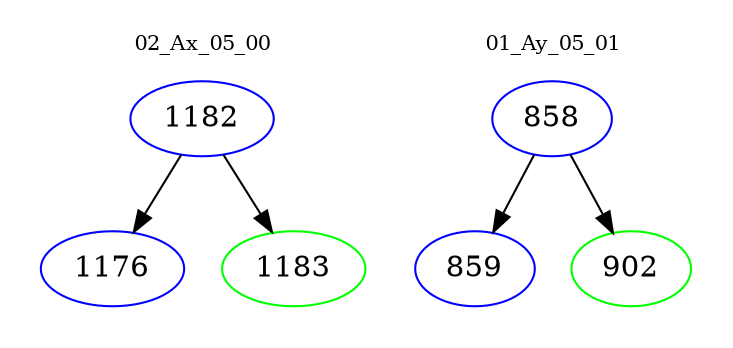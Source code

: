 digraph{
subgraph cluster_0 {
color = white
label = "02_Ax_05_00";
fontsize=10;
T0_1182 [label="1182", color="blue"]
T0_1182 -> T0_1176 [color="black"]
T0_1176 [label="1176", color="blue"]
T0_1182 -> T0_1183 [color="black"]
T0_1183 [label="1183", color="green"]
}
subgraph cluster_1 {
color = white
label = "01_Ay_05_01";
fontsize=10;
T1_858 [label="858", color="blue"]
T1_858 -> T1_859 [color="black"]
T1_859 [label="859", color="blue"]
T1_858 -> T1_902 [color="black"]
T1_902 [label="902", color="green"]
}
}
